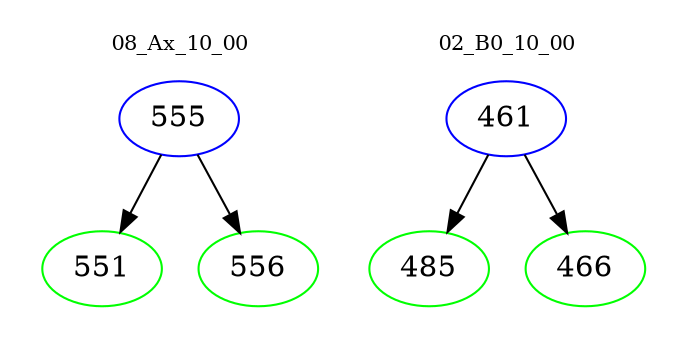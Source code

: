 digraph{
subgraph cluster_0 {
color = white
label = "08_Ax_10_00";
fontsize=10;
T0_555 [label="555", color="blue"]
T0_555 -> T0_551 [color="black"]
T0_551 [label="551", color="green"]
T0_555 -> T0_556 [color="black"]
T0_556 [label="556", color="green"]
}
subgraph cluster_1 {
color = white
label = "02_B0_10_00";
fontsize=10;
T1_461 [label="461", color="blue"]
T1_461 -> T1_485 [color="black"]
T1_485 [label="485", color="green"]
T1_461 -> T1_466 [color="black"]
T1_466 [label="466", color="green"]
}
}
